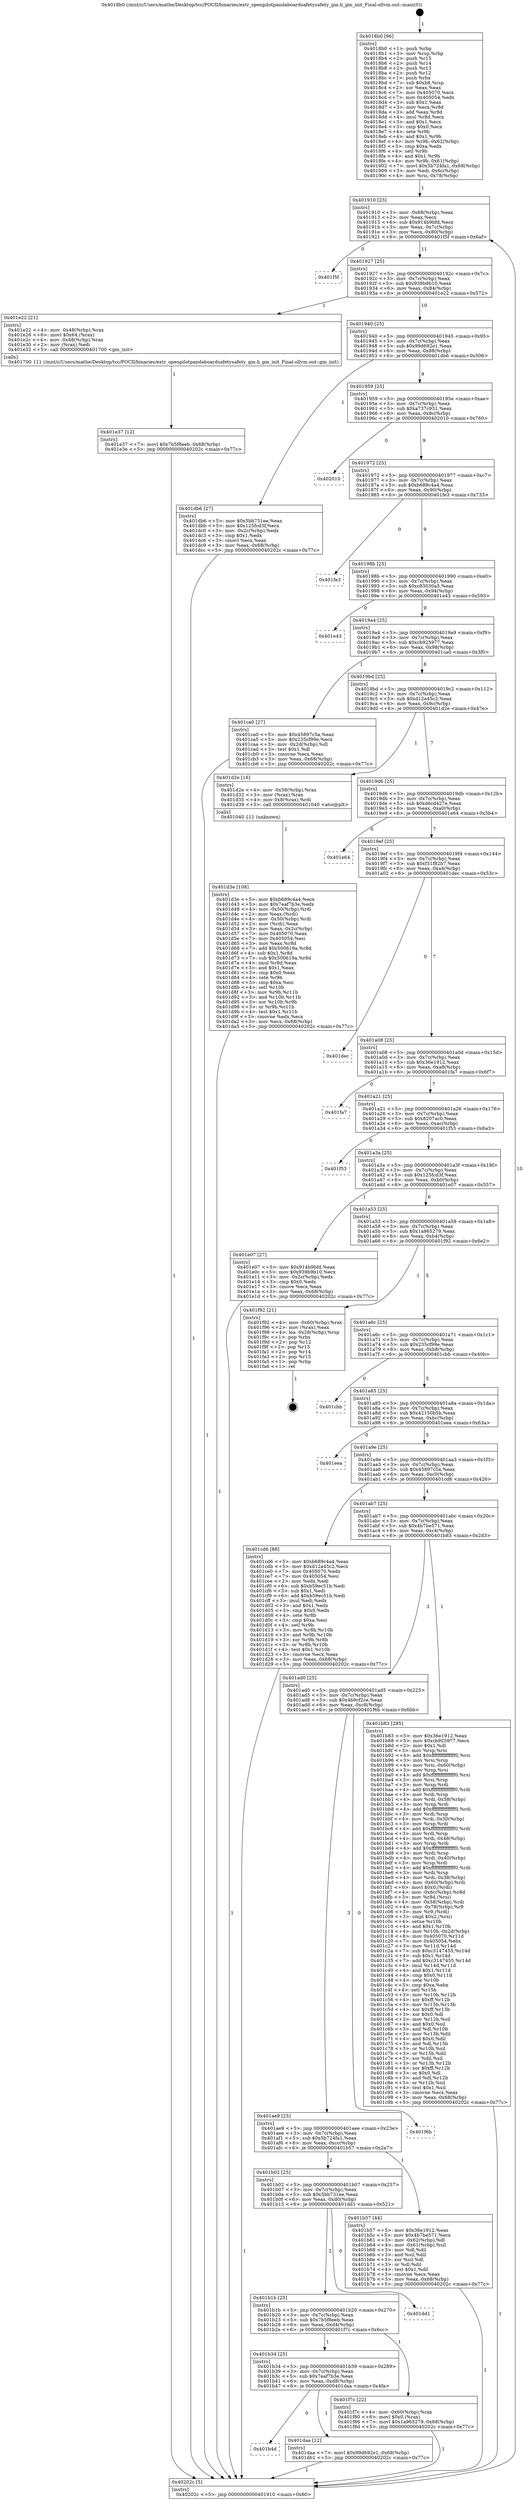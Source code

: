 digraph "0x4018b0" {
  label = "0x4018b0 (/mnt/c/Users/mathe/Desktop/tcc/POCII/binaries/extr_openpilotpandaboardsafetysafety_gm.h_gm_init_Final-ollvm.out::main(0))"
  labelloc = "t"
  node[shape=record]

  Entry [label="",width=0.3,height=0.3,shape=circle,fillcolor=black,style=filled]
  "0x401910" [label="{
     0x401910 [23]\l
     | [instrs]\l
     &nbsp;&nbsp;0x401910 \<+3\>: mov -0x68(%rbp),%eax\l
     &nbsp;&nbsp;0x401913 \<+2\>: mov %eax,%ecx\l
     &nbsp;&nbsp;0x401915 \<+6\>: sub $0x914b9bfd,%ecx\l
     &nbsp;&nbsp;0x40191b \<+3\>: mov %eax,-0x7c(%rbp)\l
     &nbsp;&nbsp;0x40191e \<+3\>: mov %ecx,-0x80(%rbp)\l
     &nbsp;&nbsp;0x401921 \<+6\>: je 0000000000401f5f \<main+0x6af\>\l
  }"]
  "0x401f5f" [label="{
     0x401f5f\l
  }", style=dashed]
  "0x401927" [label="{
     0x401927 [25]\l
     | [instrs]\l
     &nbsp;&nbsp;0x401927 \<+5\>: jmp 000000000040192c \<main+0x7c\>\l
     &nbsp;&nbsp;0x40192c \<+3\>: mov -0x7c(%rbp),%eax\l
     &nbsp;&nbsp;0x40192f \<+5\>: sub $0x939b9b10,%eax\l
     &nbsp;&nbsp;0x401934 \<+6\>: mov %eax,-0x84(%rbp)\l
     &nbsp;&nbsp;0x40193a \<+6\>: je 0000000000401e22 \<main+0x572\>\l
  }"]
  Exit [label="",width=0.3,height=0.3,shape=circle,fillcolor=black,style=filled,peripheries=2]
  "0x401e22" [label="{
     0x401e22 [21]\l
     | [instrs]\l
     &nbsp;&nbsp;0x401e22 \<+4\>: mov -0x48(%rbp),%rax\l
     &nbsp;&nbsp;0x401e26 \<+6\>: movl $0x64,(%rax)\l
     &nbsp;&nbsp;0x401e2c \<+4\>: mov -0x48(%rbp),%rax\l
     &nbsp;&nbsp;0x401e30 \<+2\>: mov (%rax),%edi\l
     &nbsp;&nbsp;0x401e32 \<+5\>: call 0000000000401700 \<gm_init\>\l
     | [calls]\l
     &nbsp;&nbsp;0x401700 \{1\} (/mnt/c/Users/mathe/Desktop/tcc/POCII/binaries/extr_openpilotpandaboardsafetysafety_gm.h_gm_init_Final-ollvm.out::gm_init)\l
  }"]
  "0x401940" [label="{
     0x401940 [25]\l
     | [instrs]\l
     &nbsp;&nbsp;0x401940 \<+5\>: jmp 0000000000401945 \<main+0x95\>\l
     &nbsp;&nbsp;0x401945 \<+3\>: mov -0x7c(%rbp),%eax\l
     &nbsp;&nbsp;0x401948 \<+5\>: sub $0x99d692e1,%eax\l
     &nbsp;&nbsp;0x40194d \<+6\>: mov %eax,-0x88(%rbp)\l
     &nbsp;&nbsp;0x401953 \<+6\>: je 0000000000401db6 \<main+0x506\>\l
  }"]
  "0x401e37" [label="{
     0x401e37 [12]\l
     | [instrs]\l
     &nbsp;&nbsp;0x401e37 \<+7\>: movl $0x7b5f8eeb,-0x68(%rbp)\l
     &nbsp;&nbsp;0x401e3e \<+5\>: jmp 000000000040202c \<main+0x77c\>\l
  }"]
  "0x401db6" [label="{
     0x401db6 [27]\l
     | [instrs]\l
     &nbsp;&nbsp;0x401db6 \<+5\>: mov $0x5bb731ee,%eax\l
     &nbsp;&nbsp;0x401dbb \<+5\>: mov $0x125fcd3f,%ecx\l
     &nbsp;&nbsp;0x401dc0 \<+3\>: mov -0x2c(%rbp),%edx\l
     &nbsp;&nbsp;0x401dc3 \<+3\>: cmp $0x1,%edx\l
     &nbsp;&nbsp;0x401dc6 \<+3\>: cmovl %ecx,%eax\l
     &nbsp;&nbsp;0x401dc9 \<+3\>: mov %eax,-0x68(%rbp)\l
     &nbsp;&nbsp;0x401dcc \<+5\>: jmp 000000000040202c \<main+0x77c\>\l
  }"]
  "0x401959" [label="{
     0x401959 [25]\l
     | [instrs]\l
     &nbsp;&nbsp;0x401959 \<+5\>: jmp 000000000040195e \<main+0xae\>\l
     &nbsp;&nbsp;0x40195e \<+3\>: mov -0x7c(%rbp),%eax\l
     &nbsp;&nbsp;0x401961 \<+5\>: sub $0xa737c931,%eax\l
     &nbsp;&nbsp;0x401966 \<+6\>: mov %eax,-0x8c(%rbp)\l
     &nbsp;&nbsp;0x40196c \<+6\>: je 0000000000402010 \<main+0x760\>\l
  }"]
  "0x401b4d" [label="{
     0x401b4d\l
  }", style=dashed]
  "0x402010" [label="{
     0x402010\l
  }", style=dashed]
  "0x401972" [label="{
     0x401972 [25]\l
     | [instrs]\l
     &nbsp;&nbsp;0x401972 \<+5\>: jmp 0000000000401977 \<main+0xc7\>\l
     &nbsp;&nbsp;0x401977 \<+3\>: mov -0x7c(%rbp),%eax\l
     &nbsp;&nbsp;0x40197a \<+5\>: sub $0xb689c4a4,%eax\l
     &nbsp;&nbsp;0x40197f \<+6\>: mov %eax,-0x90(%rbp)\l
     &nbsp;&nbsp;0x401985 \<+6\>: je 0000000000401fe3 \<main+0x733\>\l
  }"]
  "0x401daa" [label="{
     0x401daa [12]\l
     | [instrs]\l
     &nbsp;&nbsp;0x401daa \<+7\>: movl $0x99d692e1,-0x68(%rbp)\l
     &nbsp;&nbsp;0x401db1 \<+5\>: jmp 000000000040202c \<main+0x77c\>\l
  }"]
  "0x401fe3" [label="{
     0x401fe3\l
  }", style=dashed]
  "0x40198b" [label="{
     0x40198b [25]\l
     | [instrs]\l
     &nbsp;&nbsp;0x40198b \<+5\>: jmp 0000000000401990 \<main+0xe0\>\l
     &nbsp;&nbsp;0x401990 \<+3\>: mov -0x7c(%rbp),%eax\l
     &nbsp;&nbsp;0x401993 \<+5\>: sub $0xc83030a5,%eax\l
     &nbsp;&nbsp;0x401998 \<+6\>: mov %eax,-0x94(%rbp)\l
     &nbsp;&nbsp;0x40199e \<+6\>: je 0000000000401e43 \<main+0x593\>\l
  }"]
  "0x401b34" [label="{
     0x401b34 [25]\l
     | [instrs]\l
     &nbsp;&nbsp;0x401b34 \<+5\>: jmp 0000000000401b39 \<main+0x289\>\l
     &nbsp;&nbsp;0x401b39 \<+3\>: mov -0x7c(%rbp),%eax\l
     &nbsp;&nbsp;0x401b3c \<+5\>: sub $0x7eaf7b3e,%eax\l
     &nbsp;&nbsp;0x401b41 \<+6\>: mov %eax,-0xd8(%rbp)\l
     &nbsp;&nbsp;0x401b47 \<+6\>: je 0000000000401daa \<main+0x4fa\>\l
  }"]
  "0x401e43" [label="{
     0x401e43\l
  }", style=dashed]
  "0x4019a4" [label="{
     0x4019a4 [25]\l
     | [instrs]\l
     &nbsp;&nbsp;0x4019a4 \<+5\>: jmp 00000000004019a9 \<main+0xf9\>\l
     &nbsp;&nbsp;0x4019a9 \<+3\>: mov -0x7c(%rbp),%eax\l
     &nbsp;&nbsp;0x4019ac \<+5\>: sub $0xcb925977,%eax\l
     &nbsp;&nbsp;0x4019b1 \<+6\>: mov %eax,-0x98(%rbp)\l
     &nbsp;&nbsp;0x4019b7 \<+6\>: je 0000000000401ca0 \<main+0x3f0\>\l
  }"]
  "0x401f7c" [label="{
     0x401f7c [22]\l
     | [instrs]\l
     &nbsp;&nbsp;0x401f7c \<+4\>: mov -0x60(%rbp),%rax\l
     &nbsp;&nbsp;0x401f80 \<+6\>: movl $0x0,(%rax)\l
     &nbsp;&nbsp;0x401f86 \<+7\>: movl $0x1a965279,-0x68(%rbp)\l
     &nbsp;&nbsp;0x401f8d \<+5\>: jmp 000000000040202c \<main+0x77c\>\l
  }"]
  "0x401ca0" [label="{
     0x401ca0 [27]\l
     | [instrs]\l
     &nbsp;&nbsp;0x401ca0 \<+5\>: mov $0x45897c5a,%eax\l
     &nbsp;&nbsp;0x401ca5 \<+5\>: mov $0x235cf99e,%ecx\l
     &nbsp;&nbsp;0x401caa \<+3\>: mov -0x2d(%rbp),%dl\l
     &nbsp;&nbsp;0x401cad \<+3\>: test $0x1,%dl\l
     &nbsp;&nbsp;0x401cb0 \<+3\>: cmovne %ecx,%eax\l
     &nbsp;&nbsp;0x401cb3 \<+3\>: mov %eax,-0x68(%rbp)\l
     &nbsp;&nbsp;0x401cb6 \<+5\>: jmp 000000000040202c \<main+0x77c\>\l
  }"]
  "0x4019bd" [label="{
     0x4019bd [25]\l
     | [instrs]\l
     &nbsp;&nbsp;0x4019bd \<+5\>: jmp 00000000004019c2 \<main+0x112\>\l
     &nbsp;&nbsp;0x4019c2 \<+3\>: mov -0x7c(%rbp),%eax\l
     &nbsp;&nbsp;0x4019c5 \<+5\>: sub $0xd12a45c2,%eax\l
     &nbsp;&nbsp;0x4019ca \<+6\>: mov %eax,-0x9c(%rbp)\l
     &nbsp;&nbsp;0x4019d0 \<+6\>: je 0000000000401d2e \<main+0x47e\>\l
  }"]
  "0x401b1b" [label="{
     0x401b1b [25]\l
     | [instrs]\l
     &nbsp;&nbsp;0x401b1b \<+5\>: jmp 0000000000401b20 \<main+0x270\>\l
     &nbsp;&nbsp;0x401b20 \<+3\>: mov -0x7c(%rbp),%eax\l
     &nbsp;&nbsp;0x401b23 \<+5\>: sub $0x7b5f8eeb,%eax\l
     &nbsp;&nbsp;0x401b28 \<+6\>: mov %eax,-0xd4(%rbp)\l
     &nbsp;&nbsp;0x401b2e \<+6\>: je 0000000000401f7c \<main+0x6cc\>\l
  }"]
  "0x401d2e" [label="{
     0x401d2e [16]\l
     | [instrs]\l
     &nbsp;&nbsp;0x401d2e \<+4\>: mov -0x58(%rbp),%rax\l
     &nbsp;&nbsp;0x401d32 \<+3\>: mov (%rax),%rax\l
     &nbsp;&nbsp;0x401d35 \<+4\>: mov 0x8(%rax),%rdi\l
     &nbsp;&nbsp;0x401d39 \<+5\>: call 0000000000401040 \<atoi@plt\>\l
     | [calls]\l
     &nbsp;&nbsp;0x401040 \{1\} (unknown)\l
  }"]
  "0x4019d6" [label="{
     0x4019d6 [25]\l
     | [instrs]\l
     &nbsp;&nbsp;0x4019d6 \<+5\>: jmp 00000000004019db \<main+0x12b\>\l
     &nbsp;&nbsp;0x4019db \<+3\>: mov -0x7c(%rbp),%eax\l
     &nbsp;&nbsp;0x4019de \<+5\>: sub $0xd6cd427e,%eax\l
     &nbsp;&nbsp;0x4019e3 \<+6\>: mov %eax,-0xa0(%rbp)\l
     &nbsp;&nbsp;0x4019e9 \<+6\>: je 0000000000401e64 \<main+0x5b4\>\l
  }"]
  "0x401dd1" [label="{
     0x401dd1\l
  }", style=dashed]
  "0x401e64" [label="{
     0x401e64\l
  }", style=dashed]
  "0x4019ef" [label="{
     0x4019ef [25]\l
     | [instrs]\l
     &nbsp;&nbsp;0x4019ef \<+5\>: jmp 00000000004019f4 \<main+0x144\>\l
     &nbsp;&nbsp;0x4019f4 \<+3\>: mov -0x7c(%rbp),%eax\l
     &nbsp;&nbsp;0x4019f7 \<+5\>: sub $0xf31f82b7,%eax\l
     &nbsp;&nbsp;0x4019fc \<+6\>: mov %eax,-0xa4(%rbp)\l
     &nbsp;&nbsp;0x401a02 \<+6\>: je 0000000000401dec \<main+0x53c\>\l
  }"]
  "0x401d3e" [label="{
     0x401d3e [108]\l
     | [instrs]\l
     &nbsp;&nbsp;0x401d3e \<+5\>: mov $0xb689c4a4,%ecx\l
     &nbsp;&nbsp;0x401d43 \<+5\>: mov $0x7eaf7b3e,%edx\l
     &nbsp;&nbsp;0x401d48 \<+4\>: mov -0x50(%rbp),%rdi\l
     &nbsp;&nbsp;0x401d4c \<+2\>: mov %eax,(%rdi)\l
     &nbsp;&nbsp;0x401d4e \<+4\>: mov -0x50(%rbp),%rdi\l
     &nbsp;&nbsp;0x401d52 \<+2\>: mov (%rdi),%eax\l
     &nbsp;&nbsp;0x401d54 \<+3\>: mov %eax,-0x2c(%rbp)\l
     &nbsp;&nbsp;0x401d57 \<+7\>: mov 0x405070,%eax\l
     &nbsp;&nbsp;0x401d5e \<+7\>: mov 0x405054,%esi\l
     &nbsp;&nbsp;0x401d65 \<+3\>: mov %eax,%r8d\l
     &nbsp;&nbsp;0x401d68 \<+7\>: add $0x500619a,%r8d\l
     &nbsp;&nbsp;0x401d6f \<+4\>: sub $0x1,%r8d\l
     &nbsp;&nbsp;0x401d73 \<+7\>: sub $0x500619a,%r8d\l
     &nbsp;&nbsp;0x401d7a \<+4\>: imul %r8d,%eax\l
     &nbsp;&nbsp;0x401d7e \<+3\>: and $0x1,%eax\l
     &nbsp;&nbsp;0x401d81 \<+3\>: cmp $0x0,%eax\l
     &nbsp;&nbsp;0x401d84 \<+4\>: sete %r9b\l
     &nbsp;&nbsp;0x401d88 \<+3\>: cmp $0xa,%esi\l
     &nbsp;&nbsp;0x401d8b \<+4\>: setl %r10b\l
     &nbsp;&nbsp;0x401d8f \<+3\>: mov %r9b,%r11b\l
     &nbsp;&nbsp;0x401d92 \<+3\>: and %r10b,%r11b\l
     &nbsp;&nbsp;0x401d95 \<+3\>: xor %r10b,%r9b\l
     &nbsp;&nbsp;0x401d98 \<+3\>: or %r9b,%r11b\l
     &nbsp;&nbsp;0x401d9b \<+4\>: test $0x1,%r11b\l
     &nbsp;&nbsp;0x401d9f \<+3\>: cmovne %edx,%ecx\l
     &nbsp;&nbsp;0x401da2 \<+3\>: mov %ecx,-0x68(%rbp)\l
     &nbsp;&nbsp;0x401da5 \<+5\>: jmp 000000000040202c \<main+0x77c\>\l
  }"]
  "0x401dec" [label="{
     0x401dec\l
  }", style=dashed]
  "0x401a08" [label="{
     0x401a08 [25]\l
     | [instrs]\l
     &nbsp;&nbsp;0x401a08 \<+5\>: jmp 0000000000401a0d \<main+0x15d\>\l
     &nbsp;&nbsp;0x401a0d \<+3\>: mov -0x7c(%rbp),%eax\l
     &nbsp;&nbsp;0x401a10 \<+5\>: sub $0x36e1912,%eax\l
     &nbsp;&nbsp;0x401a15 \<+6\>: mov %eax,-0xa8(%rbp)\l
     &nbsp;&nbsp;0x401a1b \<+6\>: je 0000000000401fa7 \<main+0x6f7\>\l
  }"]
  "0x4018b0" [label="{
     0x4018b0 [96]\l
     | [instrs]\l
     &nbsp;&nbsp;0x4018b0 \<+1\>: push %rbp\l
     &nbsp;&nbsp;0x4018b1 \<+3\>: mov %rsp,%rbp\l
     &nbsp;&nbsp;0x4018b4 \<+2\>: push %r15\l
     &nbsp;&nbsp;0x4018b6 \<+2\>: push %r14\l
     &nbsp;&nbsp;0x4018b8 \<+2\>: push %r13\l
     &nbsp;&nbsp;0x4018ba \<+2\>: push %r12\l
     &nbsp;&nbsp;0x4018bc \<+1\>: push %rbx\l
     &nbsp;&nbsp;0x4018bd \<+7\>: sub $0xb8,%rsp\l
     &nbsp;&nbsp;0x4018c4 \<+2\>: xor %eax,%eax\l
     &nbsp;&nbsp;0x4018c6 \<+7\>: mov 0x405070,%ecx\l
     &nbsp;&nbsp;0x4018cd \<+7\>: mov 0x405054,%edx\l
     &nbsp;&nbsp;0x4018d4 \<+3\>: sub $0x1,%eax\l
     &nbsp;&nbsp;0x4018d7 \<+3\>: mov %ecx,%r8d\l
     &nbsp;&nbsp;0x4018da \<+3\>: add %eax,%r8d\l
     &nbsp;&nbsp;0x4018dd \<+4\>: imul %r8d,%ecx\l
     &nbsp;&nbsp;0x4018e1 \<+3\>: and $0x1,%ecx\l
     &nbsp;&nbsp;0x4018e4 \<+3\>: cmp $0x0,%ecx\l
     &nbsp;&nbsp;0x4018e7 \<+4\>: sete %r9b\l
     &nbsp;&nbsp;0x4018eb \<+4\>: and $0x1,%r9b\l
     &nbsp;&nbsp;0x4018ef \<+4\>: mov %r9b,-0x62(%rbp)\l
     &nbsp;&nbsp;0x4018f3 \<+3\>: cmp $0xa,%edx\l
     &nbsp;&nbsp;0x4018f6 \<+4\>: setl %r9b\l
     &nbsp;&nbsp;0x4018fa \<+4\>: and $0x1,%r9b\l
     &nbsp;&nbsp;0x4018fe \<+4\>: mov %r9b,-0x61(%rbp)\l
     &nbsp;&nbsp;0x401902 \<+7\>: movl $0x5b724fa1,-0x68(%rbp)\l
     &nbsp;&nbsp;0x401909 \<+3\>: mov %edi,-0x6c(%rbp)\l
     &nbsp;&nbsp;0x40190c \<+4\>: mov %rsi,-0x78(%rbp)\l
  }"]
  "0x401fa7" [label="{
     0x401fa7\l
  }", style=dashed]
  "0x401a21" [label="{
     0x401a21 [25]\l
     | [instrs]\l
     &nbsp;&nbsp;0x401a21 \<+5\>: jmp 0000000000401a26 \<main+0x176\>\l
     &nbsp;&nbsp;0x401a26 \<+3\>: mov -0x7c(%rbp),%eax\l
     &nbsp;&nbsp;0x401a29 \<+5\>: sub $0x8207ac0,%eax\l
     &nbsp;&nbsp;0x401a2e \<+6\>: mov %eax,-0xac(%rbp)\l
     &nbsp;&nbsp;0x401a34 \<+6\>: je 0000000000401f53 \<main+0x6a3\>\l
  }"]
  "0x40202c" [label="{
     0x40202c [5]\l
     | [instrs]\l
     &nbsp;&nbsp;0x40202c \<+5\>: jmp 0000000000401910 \<main+0x60\>\l
  }"]
  "0x401f53" [label="{
     0x401f53\l
  }", style=dashed]
  "0x401a3a" [label="{
     0x401a3a [25]\l
     | [instrs]\l
     &nbsp;&nbsp;0x401a3a \<+5\>: jmp 0000000000401a3f \<main+0x18f\>\l
     &nbsp;&nbsp;0x401a3f \<+3\>: mov -0x7c(%rbp),%eax\l
     &nbsp;&nbsp;0x401a42 \<+5\>: sub $0x125fcd3f,%eax\l
     &nbsp;&nbsp;0x401a47 \<+6\>: mov %eax,-0xb0(%rbp)\l
     &nbsp;&nbsp;0x401a4d \<+6\>: je 0000000000401e07 \<main+0x557\>\l
  }"]
  "0x401b02" [label="{
     0x401b02 [25]\l
     | [instrs]\l
     &nbsp;&nbsp;0x401b02 \<+5\>: jmp 0000000000401b07 \<main+0x257\>\l
     &nbsp;&nbsp;0x401b07 \<+3\>: mov -0x7c(%rbp),%eax\l
     &nbsp;&nbsp;0x401b0a \<+5\>: sub $0x5bb731ee,%eax\l
     &nbsp;&nbsp;0x401b0f \<+6\>: mov %eax,-0xd0(%rbp)\l
     &nbsp;&nbsp;0x401b15 \<+6\>: je 0000000000401dd1 \<main+0x521\>\l
  }"]
  "0x401e07" [label="{
     0x401e07 [27]\l
     | [instrs]\l
     &nbsp;&nbsp;0x401e07 \<+5\>: mov $0x914b9bfd,%eax\l
     &nbsp;&nbsp;0x401e0c \<+5\>: mov $0x939b9b10,%ecx\l
     &nbsp;&nbsp;0x401e11 \<+3\>: mov -0x2c(%rbp),%edx\l
     &nbsp;&nbsp;0x401e14 \<+3\>: cmp $0x0,%edx\l
     &nbsp;&nbsp;0x401e17 \<+3\>: cmove %ecx,%eax\l
     &nbsp;&nbsp;0x401e1a \<+3\>: mov %eax,-0x68(%rbp)\l
     &nbsp;&nbsp;0x401e1d \<+5\>: jmp 000000000040202c \<main+0x77c\>\l
  }"]
  "0x401a53" [label="{
     0x401a53 [25]\l
     | [instrs]\l
     &nbsp;&nbsp;0x401a53 \<+5\>: jmp 0000000000401a58 \<main+0x1a8\>\l
     &nbsp;&nbsp;0x401a58 \<+3\>: mov -0x7c(%rbp),%eax\l
     &nbsp;&nbsp;0x401a5b \<+5\>: sub $0x1a965279,%eax\l
     &nbsp;&nbsp;0x401a60 \<+6\>: mov %eax,-0xb4(%rbp)\l
     &nbsp;&nbsp;0x401a66 \<+6\>: je 0000000000401f92 \<main+0x6e2\>\l
  }"]
  "0x401b57" [label="{
     0x401b57 [44]\l
     | [instrs]\l
     &nbsp;&nbsp;0x401b57 \<+5\>: mov $0x36e1912,%eax\l
     &nbsp;&nbsp;0x401b5c \<+5\>: mov $0x4b7be571,%ecx\l
     &nbsp;&nbsp;0x401b61 \<+3\>: mov -0x62(%rbp),%dl\l
     &nbsp;&nbsp;0x401b64 \<+4\>: mov -0x61(%rbp),%sil\l
     &nbsp;&nbsp;0x401b68 \<+3\>: mov %dl,%dil\l
     &nbsp;&nbsp;0x401b6b \<+3\>: and %sil,%dil\l
     &nbsp;&nbsp;0x401b6e \<+3\>: xor %sil,%dl\l
     &nbsp;&nbsp;0x401b71 \<+3\>: or %dl,%dil\l
     &nbsp;&nbsp;0x401b74 \<+4\>: test $0x1,%dil\l
     &nbsp;&nbsp;0x401b78 \<+3\>: cmovne %ecx,%eax\l
     &nbsp;&nbsp;0x401b7b \<+3\>: mov %eax,-0x68(%rbp)\l
     &nbsp;&nbsp;0x401b7e \<+5\>: jmp 000000000040202c \<main+0x77c\>\l
  }"]
  "0x401f92" [label="{
     0x401f92 [21]\l
     | [instrs]\l
     &nbsp;&nbsp;0x401f92 \<+4\>: mov -0x60(%rbp),%rax\l
     &nbsp;&nbsp;0x401f96 \<+2\>: mov (%rax),%eax\l
     &nbsp;&nbsp;0x401f98 \<+4\>: lea -0x28(%rbp),%rsp\l
     &nbsp;&nbsp;0x401f9c \<+1\>: pop %rbx\l
     &nbsp;&nbsp;0x401f9d \<+2\>: pop %r12\l
     &nbsp;&nbsp;0x401f9f \<+2\>: pop %r13\l
     &nbsp;&nbsp;0x401fa1 \<+2\>: pop %r14\l
     &nbsp;&nbsp;0x401fa3 \<+2\>: pop %r15\l
     &nbsp;&nbsp;0x401fa5 \<+1\>: pop %rbp\l
     &nbsp;&nbsp;0x401fa6 \<+1\>: ret\l
  }"]
  "0x401a6c" [label="{
     0x401a6c [25]\l
     | [instrs]\l
     &nbsp;&nbsp;0x401a6c \<+5\>: jmp 0000000000401a71 \<main+0x1c1\>\l
     &nbsp;&nbsp;0x401a71 \<+3\>: mov -0x7c(%rbp),%eax\l
     &nbsp;&nbsp;0x401a74 \<+5\>: sub $0x235cf99e,%eax\l
     &nbsp;&nbsp;0x401a79 \<+6\>: mov %eax,-0xb8(%rbp)\l
     &nbsp;&nbsp;0x401a7f \<+6\>: je 0000000000401cbb \<main+0x40b\>\l
  }"]
  "0x401ae9" [label="{
     0x401ae9 [25]\l
     | [instrs]\l
     &nbsp;&nbsp;0x401ae9 \<+5\>: jmp 0000000000401aee \<main+0x23e\>\l
     &nbsp;&nbsp;0x401aee \<+3\>: mov -0x7c(%rbp),%eax\l
     &nbsp;&nbsp;0x401af1 \<+5\>: sub $0x5b724fa1,%eax\l
     &nbsp;&nbsp;0x401af6 \<+6\>: mov %eax,-0xcc(%rbp)\l
     &nbsp;&nbsp;0x401afc \<+6\>: je 0000000000401b57 \<main+0x2a7\>\l
  }"]
  "0x401cbb" [label="{
     0x401cbb\l
  }", style=dashed]
  "0x401a85" [label="{
     0x401a85 [25]\l
     | [instrs]\l
     &nbsp;&nbsp;0x401a85 \<+5\>: jmp 0000000000401a8a \<main+0x1da\>\l
     &nbsp;&nbsp;0x401a8a \<+3\>: mov -0x7c(%rbp),%eax\l
     &nbsp;&nbsp;0x401a8d \<+5\>: sub $0x42150b5b,%eax\l
     &nbsp;&nbsp;0x401a92 \<+6\>: mov %eax,-0xbc(%rbp)\l
     &nbsp;&nbsp;0x401a98 \<+6\>: je 0000000000401eea \<main+0x63a\>\l
  }"]
  "0x401f6b" [label="{
     0x401f6b\l
  }", style=dashed]
  "0x401eea" [label="{
     0x401eea\l
  }", style=dashed]
  "0x401a9e" [label="{
     0x401a9e [25]\l
     | [instrs]\l
     &nbsp;&nbsp;0x401a9e \<+5\>: jmp 0000000000401aa3 \<main+0x1f3\>\l
     &nbsp;&nbsp;0x401aa3 \<+3\>: mov -0x7c(%rbp),%eax\l
     &nbsp;&nbsp;0x401aa6 \<+5\>: sub $0x45897c5a,%eax\l
     &nbsp;&nbsp;0x401aab \<+6\>: mov %eax,-0xc0(%rbp)\l
     &nbsp;&nbsp;0x401ab1 \<+6\>: je 0000000000401cd6 \<main+0x426\>\l
  }"]
  "0x401ad0" [label="{
     0x401ad0 [25]\l
     | [instrs]\l
     &nbsp;&nbsp;0x401ad0 \<+5\>: jmp 0000000000401ad5 \<main+0x225\>\l
     &nbsp;&nbsp;0x401ad5 \<+3\>: mov -0x7c(%rbp),%eax\l
     &nbsp;&nbsp;0x401ad8 \<+5\>: sub $0x4b9cf2ce,%eax\l
     &nbsp;&nbsp;0x401add \<+6\>: mov %eax,-0xc8(%rbp)\l
     &nbsp;&nbsp;0x401ae3 \<+6\>: je 0000000000401f6b \<main+0x6bb\>\l
  }"]
  "0x401cd6" [label="{
     0x401cd6 [88]\l
     | [instrs]\l
     &nbsp;&nbsp;0x401cd6 \<+5\>: mov $0xb689c4a4,%eax\l
     &nbsp;&nbsp;0x401cdb \<+5\>: mov $0xd12a45c2,%ecx\l
     &nbsp;&nbsp;0x401ce0 \<+7\>: mov 0x405070,%edx\l
     &nbsp;&nbsp;0x401ce7 \<+7\>: mov 0x405054,%esi\l
     &nbsp;&nbsp;0x401cee \<+2\>: mov %edx,%edi\l
     &nbsp;&nbsp;0x401cf0 \<+6\>: sub $0xb59ec51b,%edi\l
     &nbsp;&nbsp;0x401cf6 \<+3\>: sub $0x1,%edi\l
     &nbsp;&nbsp;0x401cf9 \<+6\>: add $0xb59ec51b,%edi\l
     &nbsp;&nbsp;0x401cff \<+3\>: imul %edi,%edx\l
     &nbsp;&nbsp;0x401d02 \<+3\>: and $0x1,%edx\l
     &nbsp;&nbsp;0x401d05 \<+3\>: cmp $0x0,%edx\l
     &nbsp;&nbsp;0x401d08 \<+4\>: sete %r8b\l
     &nbsp;&nbsp;0x401d0c \<+3\>: cmp $0xa,%esi\l
     &nbsp;&nbsp;0x401d0f \<+4\>: setl %r9b\l
     &nbsp;&nbsp;0x401d13 \<+3\>: mov %r8b,%r10b\l
     &nbsp;&nbsp;0x401d16 \<+3\>: and %r9b,%r10b\l
     &nbsp;&nbsp;0x401d19 \<+3\>: xor %r9b,%r8b\l
     &nbsp;&nbsp;0x401d1c \<+3\>: or %r8b,%r10b\l
     &nbsp;&nbsp;0x401d1f \<+4\>: test $0x1,%r10b\l
     &nbsp;&nbsp;0x401d23 \<+3\>: cmovne %ecx,%eax\l
     &nbsp;&nbsp;0x401d26 \<+3\>: mov %eax,-0x68(%rbp)\l
     &nbsp;&nbsp;0x401d29 \<+5\>: jmp 000000000040202c \<main+0x77c\>\l
  }"]
  "0x401ab7" [label="{
     0x401ab7 [25]\l
     | [instrs]\l
     &nbsp;&nbsp;0x401ab7 \<+5\>: jmp 0000000000401abc \<main+0x20c\>\l
     &nbsp;&nbsp;0x401abc \<+3\>: mov -0x7c(%rbp),%eax\l
     &nbsp;&nbsp;0x401abf \<+5\>: sub $0x4b7be571,%eax\l
     &nbsp;&nbsp;0x401ac4 \<+6\>: mov %eax,-0xc4(%rbp)\l
     &nbsp;&nbsp;0x401aca \<+6\>: je 0000000000401b83 \<main+0x2d3\>\l
  }"]
  "0x401b83" [label="{
     0x401b83 [285]\l
     | [instrs]\l
     &nbsp;&nbsp;0x401b83 \<+5\>: mov $0x36e1912,%eax\l
     &nbsp;&nbsp;0x401b88 \<+5\>: mov $0xcb925977,%ecx\l
     &nbsp;&nbsp;0x401b8d \<+2\>: mov $0x1,%dl\l
     &nbsp;&nbsp;0x401b8f \<+3\>: mov %rsp,%rsi\l
     &nbsp;&nbsp;0x401b92 \<+4\>: add $0xfffffffffffffff0,%rsi\l
     &nbsp;&nbsp;0x401b96 \<+3\>: mov %rsi,%rsp\l
     &nbsp;&nbsp;0x401b99 \<+4\>: mov %rsi,-0x60(%rbp)\l
     &nbsp;&nbsp;0x401b9d \<+3\>: mov %rsp,%rsi\l
     &nbsp;&nbsp;0x401ba0 \<+4\>: add $0xfffffffffffffff0,%rsi\l
     &nbsp;&nbsp;0x401ba4 \<+3\>: mov %rsi,%rsp\l
     &nbsp;&nbsp;0x401ba7 \<+3\>: mov %rsp,%rdi\l
     &nbsp;&nbsp;0x401baa \<+4\>: add $0xfffffffffffffff0,%rdi\l
     &nbsp;&nbsp;0x401bae \<+3\>: mov %rdi,%rsp\l
     &nbsp;&nbsp;0x401bb1 \<+4\>: mov %rdi,-0x58(%rbp)\l
     &nbsp;&nbsp;0x401bb5 \<+3\>: mov %rsp,%rdi\l
     &nbsp;&nbsp;0x401bb8 \<+4\>: add $0xfffffffffffffff0,%rdi\l
     &nbsp;&nbsp;0x401bbc \<+3\>: mov %rdi,%rsp\l
     &nbsp;&nbsp;0x401bbf \<+4\>: mov %rdi,-0x50(%rbp)\l
     &nbsp;&nbsp;0x401bc3 \<+3\>: mov %rsp,%rdi\l
     &nbsp;&nbsp;0x401bc6 \<+4\>: add $0xfffffffffffffff0,%rdi\l
     &nbsp;&nbsp;0x401bca \<+3\>: mov %rdi,%rsp\l
     &nbsp;&nbsp;0x401bcd \<+4\>: mov %rdi,-0x48(%rbp)\l
     &nbsp;&nbsp;0x401bd1 \<+3\>: mov %rsp,%rdi\l
     &nbsp;&nbsp;0x401bd4 \<+4\>: add $0xfffffffffffffff0,%rdi\l
     &nbsp;&nbsp;0x401bd8 \<+3\>: mov %rdi,%rsp\l
     &nbsp;&nbsp;0x401bdb \<+4\>: mov %rdi,-0x40(%rbp)\l
     &nbsp;&nbsp;0x401bdf \<+3\>: mov %rsp,%rdi\l
     &nbsp;&nbsp;0x401be2 \<+4\>: add $0xfffffffffffffff0,%rdi\l
     &nbsp;&nbsp;0x401be6 \<+3\>: mov %rdi,%rsp\l
     &nbsp;&nbsp;0x401be9 \<+4\>: mov %rdi,-0x38(%rbp)\l
     &nbsp;&nbsp;0x401bed \<+4\>: mov -0x60(%rbp),%rdi\l
     &nbsp;&nbsp;0x401bf1 \<+6\>: movl $0x0,(%rdi)\l
     &nbsp;&nbsp;0x401bf7 \<+4\>: mov -0x6c(%rbp),%r8d\l
     &nbsp;&nbsp;0x401bfb \<+3\>: mov %r8d,(%rsi)\l
     &nbsp;&nbsp;0x401bfe \<+4\>: mov -0x58(%rbp),%rdi\l
     &nbsp;&nbsp;0x401c02 \<+4\>: mov -0x78(%rbp),%r9\l
     &nbsp;&nbsp;0x401c06 \<+3\>: mov %r9,(%rdi)\l
     &nbsp;&nbsp;0x401c09 \<+3\>: cmpl $0x2,(%rsi)\l
     &nbsp;&nbsp;0x401c0c \<+4\>: setne %r10b\l
     &nbsp;&nbsp;0x401c10 \<+4\>: and $0x1,%r10b\l
     &nbsp;&nbsp;0x401c14 \<+4\>: mov %r10b,-0x2d(%rbp)\l
     &nbsp;&nbsp;0x401c18 \<+8\>: mov 0x405070,%r11d\l
     &nbsp;&nbsp;0x401c20 \<+7\>: mov 0x405054,%ebx\l
     &nbsp;&nbsp;0x401c27 \<+3\>: mov %r11d,%r14d\l
     &nbsp;&nbsp;0x401c2a \<+7\>: sub $0xc3147455,%r14d\l
     &nbsp;&nbsp;0x401c31 \<+4\>: sub $0x1,%r14d\l
     &nbsp;&nbsp;0x401c35 \<+7\>: add $0xc3147455,%r14d\l
     &nbsp;&nbsp;0x401c3c \<+4\>: imul %r14d,%r11d\l
     &nbsp;&nbsp;0x401c40 \<+4\>: and $0x1,%r11d\l
     &nbsp;&nbsp;0x401c44 \<+4\>: cmp $0x0,%r11d\l
     &nbsp;&nbsp;0x401c48 \<+4\>: sete %r10b\l
     &nbsp;&nbsp;0x401c4c \<+3\>: cmp $0xa,%ebx\l
     &nbsp;&nbsp;0x401c4f \<+4\>: setl %r15b\l
     &nbsp;&nbsp;0x401c53 \<+3\>: mov %r10b,%r12b\l
     &nbsp;&nbsp;0x401c56 \<+4\>: xor $0xff,%r12b\l
     &nbsp;&nbsp;0x401c5a \<+3\>: mov %r15b,%r13b\l
     &nbsp;&nbsp;0x401c5d \<+4\>: xor $0xff,%r13b\l
     &nbsp;&nbsp;0x401c61 \<+3\>: xor $0x0,%dl\l
     &nbsp;&nbsp;0x401c64 \<+3\>: mov %r12b,%sil\l
     &nbsp;&nbsp;0x401c67 \<+4\>: and $0x0,%sil\l
     &nbsp;&nbsp;0x401c6b \<+3\>: and %dl,%r10b\l
     &nbsp;&nbsp;0x401c6e \<+3\>: mov %r13b,%dil\l
     &nbsp;&nbsp;0x401c71 \<+4\>: and $0x0,%dil\l
     &nbsp;&nbsp;0x401c75 \<+3\>: and %dl,%r15b\l
     &nbsp;&nbsp;0x401c78 \<+3\>: or %r10b,%sil\l
     &nbsp;&nbsp;0x401c7b \<+3\>: or %r15b,%dil\l
     &nbsp;&nbsp;0x401c7e \<+3\>: xor %dil,%sil\l
     &nbsp;&nbsp;0x401c81 \<+3\>: or %r13b,%r12b\l
     &nbsp;&nbsp;0x401c84 \<+4\>: xor $0xff,%r12b\l
     &nbsp;&nbsp;0x401c88 \<+3\>: or $0x0,%dl\l
     &nbsp;&nbsp;0x401c8b \<+3\>: and %dl,%r12b\l
     &nbsp;&nbsp;0x401c8e \<+3\>: or %r12b,%sil\l
     &nbsp;&nbsp;0x401c91 \<+4\>: test $0x1,%sil\l
     &nbsp;&nbsp;0x401c95 \<+3\>: cmovne %ecx,%eax\l
     &nbsp;&nbsp;0x401c98 \<+3\>: mov %eax,-0x68(%rbp)\l
     &nbsp;&nbsp;0x401c9b \<+5\>: jmp 000000000040202c \<main+0x77c\>\l
  }"]
  Entry -> "0x4018b0" [label=" 1"]
  "0x401910" -> "0x401f5f" [label=" 0"]
  "0x401910" -> "0x401927" [label=" 11"]
  "0x401f92" -> Exit [label=" 1"]
  "0x401927" -> "0x401e22" [label=" 1"]
  "0x401927" -> "0x401940" [label=" 10"]
  "0x401f7c" -> "0x40202c" [label=" 1"]
  "0x401940" -> "0x401db6" [label=" 1"]
  "0x401940" -> "0x401959" [label=" 9"]
  "0x401e37" -> "0x40202c" [label=" 1"]
  "0x401959" -> "0x402010" [label=" 0"]
  "0x401959" -> "0x401972" [label=" 9"]
  "0x401e22" -> "0x401e37" [label=" 1"]
  "0x401972" -> "0x401fe3" [label=" 0"]
  "0x401972" -> "0x40198b" [label=" 9"]
  "0x401e07" -> "0x40202c" [label=" 1"]
  "0x40198b" -> "0x401e43" [label=" 0"]
  "0x40198b" -> "0x4019a4" [label=" 9"]
  "0x401daa" -> "0x40202c" [label=" 1"]
  "0x4019a4" -> "0x401ca0" [label=" 1"]
  "0x4019a4" -> "0x4019bd" [label=" 8"]
  "0x401b34" -> "0x401b4d" [label=" 0"]
  "0x4019bd" -> "0x401d2e" [label=" 1"]
  "0x4019bd" -> "0x4019d6" [label=" 7"]
  "0x401db6" -> "0x40202c" [label=" 1"]
  "0x4019d6" -> "0x401e64" [label=" 0"]
  "0x4019d6" -> "0x4019ef" [label=" 7"]
  "0x401b1b" -> "0x401b34" [label=" 1"]
  "0x4019ef" -> "0x401dec" [label=" 0"]
  "0x4019ef" -> "0x401a08" [label=" 7"]
  "0x401b34" -> "0x401daa" [label=" 1"]
  "0x401a08" -> "0x401fa7" [label=" 0"]
  "0x401a08" -> "0x401a21" [label=" 7"]
  "0x401b02" -> "0x401dd1" [label=" 0"]
  "0x401a21" -> "0x401f53" [label=" 0"]
  "0x401a21" -> "0x401a3a" [label=" 7"]
  "0x401b1b" -> "0x401f7c" [label=" 1"]
  "0x401a3a" -> "0x401e07" [label=" 1"]
  "0x401a3a" -> "0x401a53" [label=" 6"]
  "0x401d3e" -> "0x40202c" [label=" 1"]
  "0x401a53" -> "0x401f92" [label=" 1"]
  "0x401a53" -> "0x401a6c" [label=" 5"]
  "0x401d2e" -> "0x401d3e" [label=" 1"]
  "0x401a6c" -> "0x401cbb" [label=" 0"]
  "0x401a6c" -> "0x401a85" [label=" 5"]
  "0x401ca0" -> "0x40202c" [label=" 1"]
  "0x401a85" -> "0x401eea" [label=" 0"]
  "0x401a85" -> "0x401a9e" [label=" 5"]
  "0x401b83" -> "0x40202c" [label=" 1"]
  "0x401a9e" -> "0x401cd6" [label=" 1"]
  "0x401a9e" -> "0x401ab7" [label=" 4"]
  "0x40202c" -> "0x401910" [label=" 10"]
  "0x401ab7" -> "0x401b83" [label=" 1"]
  "0x401ab7" -> "0x401ad0" [label=" 3"]
  "0x401b02" -> "0x401b1b" [label=" 2"]
  "0x401ad0" -> "0x401f6b" [label=" 0"]
  "0x401ad0" -> "0x401ae9" [label=" 3"]
  "0x401cd6" -> "0x40202c" [label=" 1"]
  "0x401ae9" -> "0x401b57" [label=" 1"]
  "0x401ae9" -> "0x401b02" [label=" 2"]
  "0x401b57" -> "0x40202c" [label=" 1"]
  "0x4018b0" -> "0x401910" [label=" 1"]
}
